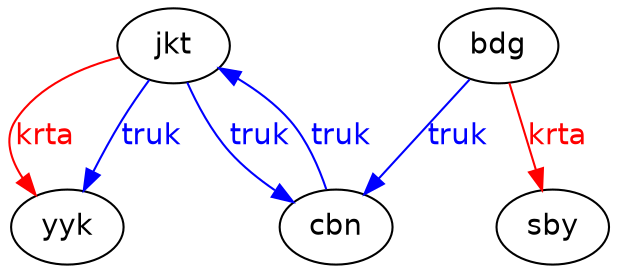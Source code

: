 digraph trayek {
    jkt [fontname="Helvetica"] [pos="1.0668,6.414!"];
    yyk [fontname="Helvetica"] [pos="-2.246,6.696!"];
    bdg [fontname="Helvetica"] [pos="-1.384,-2.746!"];
    sby [fontname="Helvetica"] [pos="-1.77,-7.27!"];
    cbn [fontname="Helvetica"] [pos="-0.928,2.592!"];
    jkt -> yyk [label=krta] [color=red] [fontcolor=red] [fontname="Helvetica"];
    jkt -> yyk [label=truk] [color=blue] [fontcolor=blue] [fontname="Helvetica"];
    jkt -> cbn [label=truk] [color=blue] [fontcolor=blue] [fontname="Helvetica"];
    bdg -> sby [label=krta] [color=red] [fontcolor=red] [fontname="Helvetica"];
    bdg -> cbn [label=truk] [color=blue] [fontcolor=blue] [fontname="Helvetica"];
    cbn -> jkt [label=truk] [color=blue] [fontcolor=blue] [fontname="Helvetica"];
}